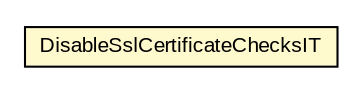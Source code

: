 #!/usr/local/bin/dot
#
# Class diagram 
# Generated by UMLGraph version R5_6-24-gf6e263 (http://www.umlgraph.org/)
#

digraph G {
	edge [fontname="arial",fontsize=10,labelfontname="arial",labelfontsize=10];
	node [fontname="arial",fontsize=10,shape=plaintext];
	nodesep=0.25;
	ranksep=0.5;
	// net.trajano.commons.testing.test.DisableSslCertificateChecksIT
	c17 [label=<<table title="net.trajano.commons.testing.test.DisableSslCertificateChecksIT" border="0" cellborder="1" cellspacing="0" cellpadding="2" port="p" bgcolor="lemonChiffon" href="./DisableSslCertificateChecksIT.html">
		<tr><td><table border="0" cellspacing="0" cellpadding="1">
<tr><td align="center" balign="center"> DisableSslCertificateChecksIT </td></tr>
		</table></td></tr>
		</table>>, URL="./DisableSslCertificateChecksIT.html", fontname="arial", fontcolor="black", fontsize=10.0];
}

